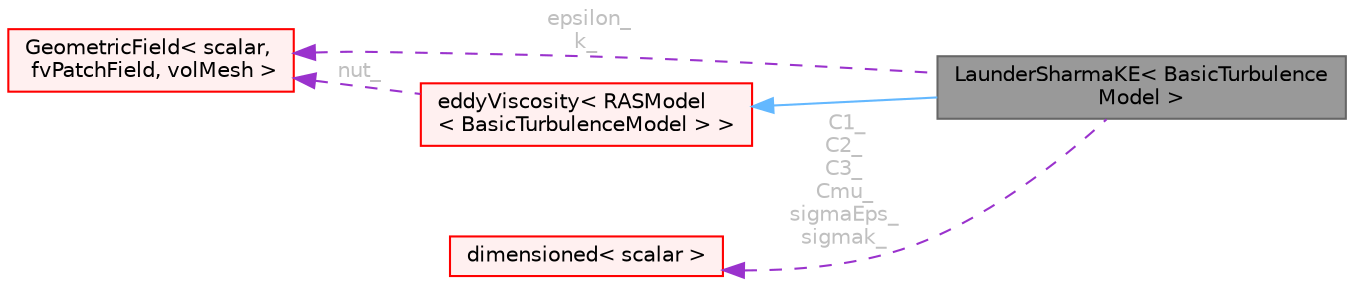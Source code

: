 digraph "LaunderSharmaKE&lt; BasicTurbulenceModel &gt;"
{
 // LATEX_PDF_SIZE
  bgcolor="transparent";
  edge [fontname=Helvetica,fontsize=10,labelfontname=Helvetica,labelfontsize=10];
  node [fontname=Helvetica,fontsize=10,shape=box,height=0.2,width=0.4];
  rankdir="LR";
  Node1 [id="Node000001",label="LaunderSharmaKE\< BasicTurbulence\lModel \>",height=0.2,width=0.4,color="gray40", fillcolor="grey60", style="filled", fontcolor="black",tooltip="Launder and Sharma low-Reynolds k-epsilon turbulence model for incompressible and compressible and co..."];
  Node2 -> Node1 [id="edge1_Node000001_Node000002",dir="back",color="steelblue1",style="solid",tooltip=" "];
  Node2 [id="Node000002",label="eddyViscosity\< RASModel\l\< BasicTurbulenceModel \> \>",height=0.2,width=0.4,color="red", fillcolor="#FFF0F0", style="filled",URL="$classFoam_1_1eddyViscosity.html",tooltip=" "];
  Node5 -> Node2 [id="edge2_Node000002_Node000005",dir="back",color="darkorchid3",style="dashed",tooltip=" ",label=" nut_",fontcolor="grey" ];
  Node5 [id="Node000005",label="GeometricField\< scalar,\l fvPatchField, volMesh \>",height=0.2,width=0.4,color="red", fillcolor="#FFF0F0", style="filled",URL="$classFoam_1_1GeometricField.html",tooltip=" "];
  Node23 -> Node1 [id="edge3_Node000001_Node000023",dir="back",color="darkorchid3",style="dashed",tooltip=" ",label=" C1_\nC2_\nC3_\nCmu_\nsigmaEps_\nsigmak_",fontcolor="grey" ];
  Node23 [id="Node000023",label="dimensioned\< scalar \>",height=0.2,width=0.4,color="red", fillcolor="#FFF0F0", style="filled",URL="$classFoam_1_1dimensioned.html",tooltip=" "];
  Node5 -> Node1 [id="edge4_Node000001_Node000005",dir="back",color="darkorchid3",style="dashed",tooltip=" ",label=" epsilon_\nk_",fontcolor="grey" ];
}
